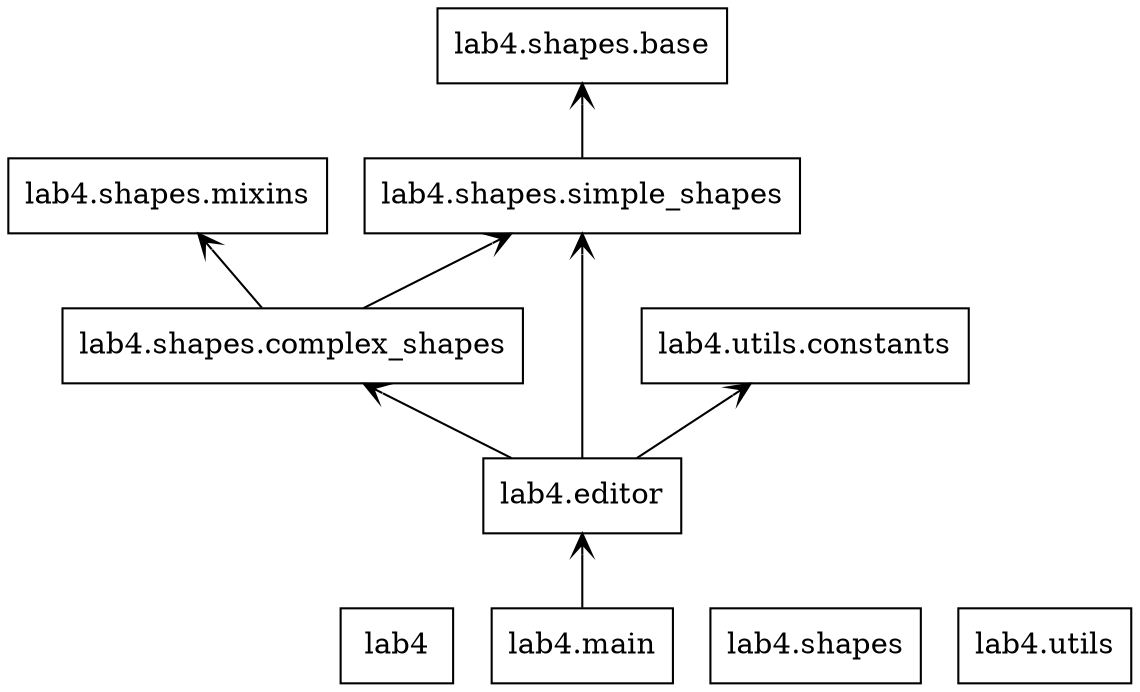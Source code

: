 digraph "packages_lab4" {
rankdir=BT
charset="utf-8"
"lab4" [color="black", label=<lab4>, shape="box", style="solid"];
"lab4.editor" [color="black", label=<lab4.editor>, shape="box", style="solid"];
"lab4.main" [color="black", label=<lab4.main>, shape="box", style="solid"];
"lab4.shapes" [color="black", label=<lab4.shapes>, shape="box", style="solid"];
"lab4.shapes.base" [color="black", label=<lab4.shapes.base>, shape="box", style="solid"];
"lab4.shapes.complex_shapes" [color="black", label=<lab4.shapes.complex_shapes>, shape="box", style="solid"];
"lab4.shapes.mixins" [color="black", label=<lab4.shapes.mixins>, shape="box", style="solid"];
"lab4.shapes.simple_shapes" [color="black", label=<lab4.shapes.simple_shapes>, shape="box", style="solid"];
"lab4.utils" [color="black", label=<lab4.utils>, shape="box", style="solid"];
"lab4.utils.constants" [color="black", label=<lab4.utils.constants>, shape="box", style="solid"];
"lab4.editor" -> "lab4.shapes.complex_shapes" [arrowhead="open", arrowtail="none"];
"lab4.editor" -> "lab4.shapes.simple_shapes" [arrowhead="open", arrowtail="none"];
"lab4.editor" -> "lab4.utils.constants" [arrowhead="open", arrowtail="none"];
"lab4.main" -> "lab4.editor" [arrowhead="open", arrowtail="none"];
"lab4.shapes.complex_shapes" -> "lab4.shapes.mixins" [arrowhead="open", arrowtail="none"];
"lab4.shapes.complex_shapes" -> "lab4.shapes.simple_shapes" [arrowhead="open", arrowtail="none"];
"lab4.shapes.simple_shapes" -> "lab4.shapes.base" [arrowhead="open", arrowtail="none"];
}
